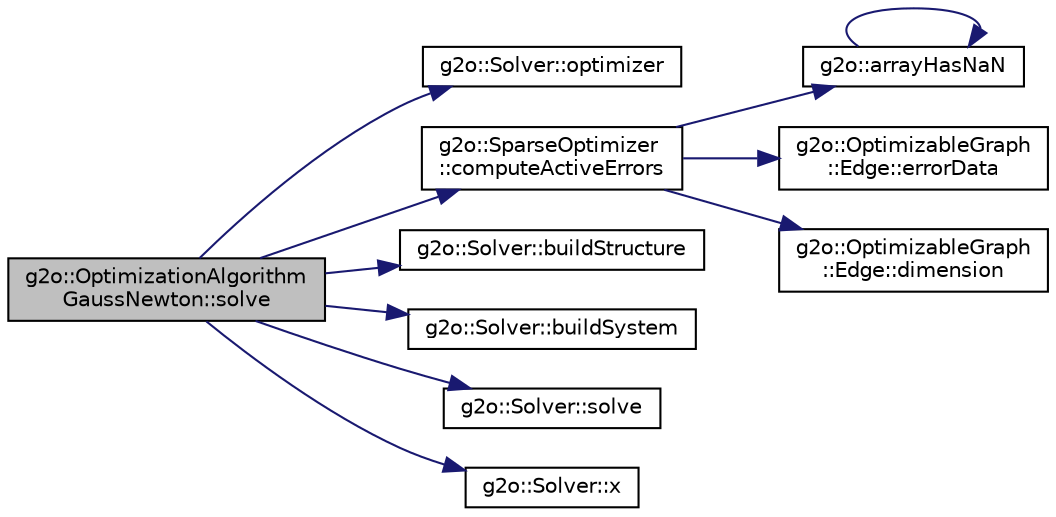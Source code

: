 digraph "g2o::OptimizationAlgorithmGaussNewton::solve"
{
  edge [fontname="Helvetica",fontsize="10",labelfontname="Helvetica",labelfontsize="10"];
  node [fontname="Helvetica",fontsize="10",shape=record];
  rankdir="LR";
  Node5 [label="g2o::OptimizationAlgorithm\lGaussNewton::solve",height=0.2,width=0.4,color="black", fillcolor="grey75", style="filled", fontcolor="black"];
  Node5 -> Node6 [color="midnightblue",fontsize="10",style="solid",fontname="Helvetica"];
  Node6 [label="g2o::Solver::optimizer",height=0.2,width=0.4,color="black", fillcolor="white", style="filled",URL="$classg2o_1_1_solver.html#a266bc31d289e824de6166522579ed385",tooltip="the optimizer (graph) on which the solver works "];
  Node5 -> Node7 [color="midnightblue",fontsize="10",style="solid",fontname="Helvetica"];
  Node7 [label="g2o::SparseOptimizer\l::computeActiveErrors",height=0.2,width=0.4,color="black", fillcolor="white", style="filled",URL="$classg2o_1_1_sparse_optimizer.html#a09572668aa85b75a5bebf7b66401ce8f"];
  Node7 -> Node8 [color="midnightblue",fontsize="10",style="solid",fontname="Helvetica"];
  Node8 [label="g2o::arrayHasNaN",height=0.2,width=0.4,color="black", fillcolor="white", style="filled",URL="$misc_8h.html#a123840a60e0d1dde58088d15a1e1fffa"];
  Node8 -> Node8 [color="midnightblue",fontsize="10",style="solid",fontname="Helvetica"];
  Node7 -> Node9 [color="midnightblue",fontsize="10",style="solid",fontname="Helvetica"];
  Node9 [label="g2o::OptimizableGraph\l::Edge::errorData",height=0.2,width=0.4,color="black", fillcolor="white", style="filled",URL="$classg2o_1_1_optimizable_graph_1_1_edge.html#a5f2a4b6efa2d0ae600f94a28a6ba58cf",tooltip="returns the error vector cached after calling the computeError; "];
  Node7 -> Node10 [color="midnightblue",fontsize="10",style="solid",fontname="Helvetica"];
  Node10 [label="g2o::OptimizableGraph\l::Edge::dimension",height=0.2,width=0.4,color="black", fillcolor="white", style="filled",URL="$classg2o_1_1_optimizable_graph_1_1_edge.html#a0eb19697e201bd195c45ca78d55fd041",tooltip="returns the dimensions of the error function "];
  Node5 -> Node11 [color="midnightblue",fontsize="10",style="solid",fontname="Helvetica"];
  Node11 [label="g2o::Solver::buildStructure",height=0.2,width=0.4,color="black", fillcolor="white", style="filled",URL="$classg2o_1_1_solver.html#a6c93ac0f528ffe05867d33150c54f46f"];
  Node5 -> Node12 [color="midnightblue",fontsize="10",style="solid",fontname="Helvetica"];
  Node12 [label="g2o::Solver::buildSystem",height=0.2,width=0.4,color="black", fillcolor="white", style="filled",URL="$classg2o_1_1_solver.html#ac1565e85d5ca68a87ad7f06f8164a8c0"];
  Node5 -> Node13 [color="midnightblue",fontsize="10",style="solid",fontname="Helvetica"];
  Node13 [label="g2o::Solver::solve",height=0.2,width=0.4,color="black", fillcolor="white", style="filled",URL="$classg2o_1_1_solver.html#a9c359a886db57f2f81e54a2113f3bd38"];
  Node5 -> Node14 [color="midnightblue",fontsize="10",style="solid",fontname="Helvetica"];
  Node14 [label="g2o::Solver::x",height=0.2,width=0.4,color="black", fillcolor="white", style="filled",URL="$classg2o_1_1_solver.html#acb097d8568624a1f3af4dba808e5593b",tooltip="return x, the solution vector "];
}
